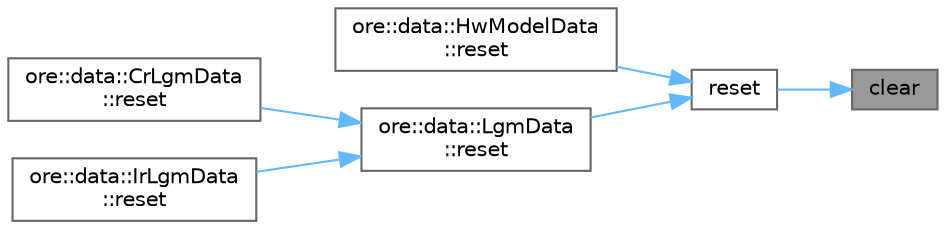 digraph "clear"
{
 // INTERACTIVE_SVG=YES
 // LATEX_PDF_SIZE
  bgcolor="transparent";
  edge [fontname=Helvetica,fontsize=10,labelfontname=Helvetica,labelfontsize=10];
  node [fontname=Helvetica,fontsize=10,shape=box,height=0.2,width=0.4];
  rankdir="RL";
  Node1 [label="clear",height=0.2,width=0.4,color="gray40", fillcolor="grey60", style="filled", fontcolor="black",tooltip="Clear list of calibration instruments."];
  Node1 -> Node2 [dir="back",color="steelblue1",style="solid"];
  Node2 [label="reset",height=0.2,width=0.4,color="grey40", fillcolor="white", style="filled",URL="$classore_1_1data_1_1_ir_model_data.html#ad20897c5c8bd47f5d4005989bead0e55",tooltip="Reset member variables to defaults."];
  Node2 -> Node3 [dir="back",color="steelblue1",style="solid"];
  Node3 [label="ore::data::HwModelData\l::reset",height=0.2,width=0.4,color="grey40", fillcolor="white", style="filled",URL="$classore_1_1data_1_1_hw_model_data.html#aebfcdbbd0fe4efbff10b180be50ca6bc",tooltip="Reset member variables to defaults."];
  Node2 -> Node4 [dir="back",color="steelblue1",style="solid"];
  Node4 [label="ore::data::LgmData\l::reset",height=0.2,width=0.4,color="grey40", fillcolor="white", style="filled",URL="$classore_1_1data_1_1_lgm_data.html#aebfcdbbd0fe4efbff10b180be50ca6bc",tooltip="Reset member variables to defaults."];
  Node4 -> Node5 [dir="back",color="steelblue1",style="solid"];
  Node5 [label="ore::data::CrLgmData\l::reset",height=0.2,width=0.4,color="grey40", fillcolor="white", style="filled",URL="$classore_1_1data_1_1_cr_lgm_data.html#aebfcdbbd0fe4efbff10b180be50ca6bc",tooltip="Reset member variables to defaults."];
  Node4 -> Node6 [dir="back",color="steelblue1",style="solid"];
  Node6 [label="ore::data::IrLgmData\l::reset",height=0.2,width=0.4,color="grey40", fillcolor="white", style="filled",URL="$classore_1_1data_1_1_ir_lgm_data.html#aebfcdbbd0fe4efbff10b180be50ca6bc",tooltip="Reset member variables to defaults."];
}
